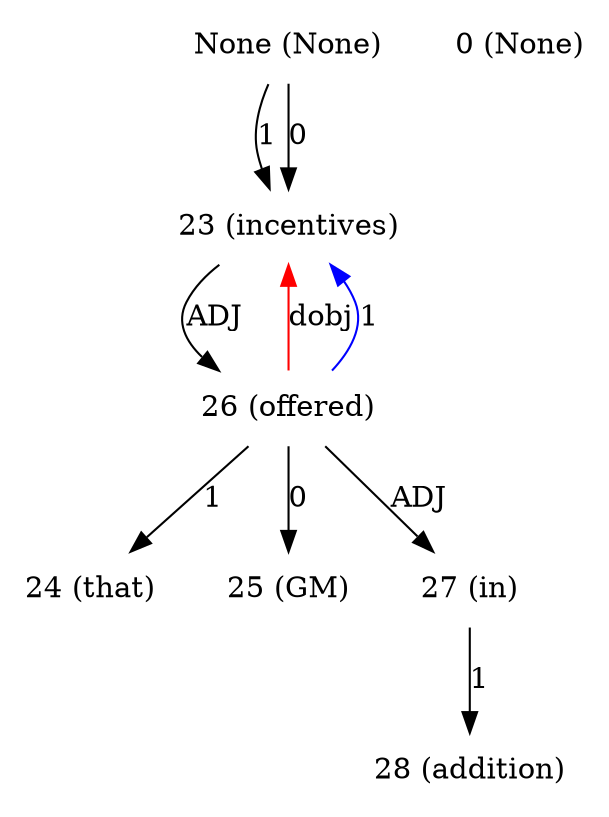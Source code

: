 digraph G{
edge [dir=forward]
node [shape=plaintext]

None [label="None (None)"]
None -> 23 [label="1"]
None [label="None (None)"]
None -> 23 [label="0"]
0 [label="0 (None)"]
23 [label="23 (incentives)"]
23 -> 26 [label="ADJ"]
26 -> 23 [label="dobj", color="red"]
24 [label="24 (that)"]
25 [label="25 (GM)"]
26 [label="26 (offered)"]
26 -> 24 [label="1"]
26 -> 23 [label="1", color="blue"]
26 -> 25 [label="0"]
26 -> 27 [label="ADJ"]
27 [label="27 (in)"]
27 -> 28 [label="1"]
28 [label="28 (addition)"]
}
